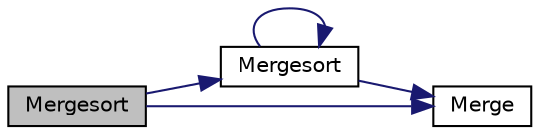 digraph G
{
  edge [fontname="Helvetica",fontsize="10",labelfontname="Helvetica",labelfontsize="10"];
  node [fontname="Helvetica",fontsize="10",shape=record];
  rankdir="LR";
  Node1 [label="Mergesort",height=0.2,width=0.4,color="black", fillcolor="grey75", style="filled" fontcolor="black"];
  Node1 -> Node2 [color="midnightblue",fontsize="10",style="solid",fontname="Helvetica"];
  Node2 [label="Mergesort",height=0.2,width=0.4,color="black", fillcolor="white", style="filled",URL="$sortowanie_8hh.html#aef86471111fa2a6e85838c237e2a1acd",tooltip="Funkcja sortowania - Mergesort."];
  Node2 -> Node2 [color="midnightblue",fontsize="10",style="solid",fontname="Helvetica"];
  Node2 -> Node3 [color="midnightblue",fontsize="10",style="solid",fontname="Helvetica"];
  Node3 [label="Merge",height=0.2,width=0.4,color="black", fillcolor="white", style="filled",URL="$sortowanie_8hh.html#a6789c689e21e64372c02be9c8b3ea7d4",tooltip="Funkcja pomocnicza sortowania Mergesort."];
  Node1 -> Node3 [color="midnightblue",fontsize="10",style="solid",fontname="Helvetica"];
}
